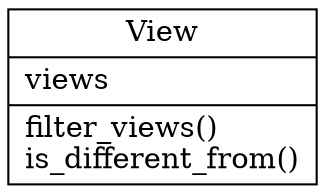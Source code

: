 digraph "classes_view" {
charset="utf-8"
rankdir=BT
"0" [label="{View|views\l|filter_views()\lis_different_from()\l}", shape="record"];
}
